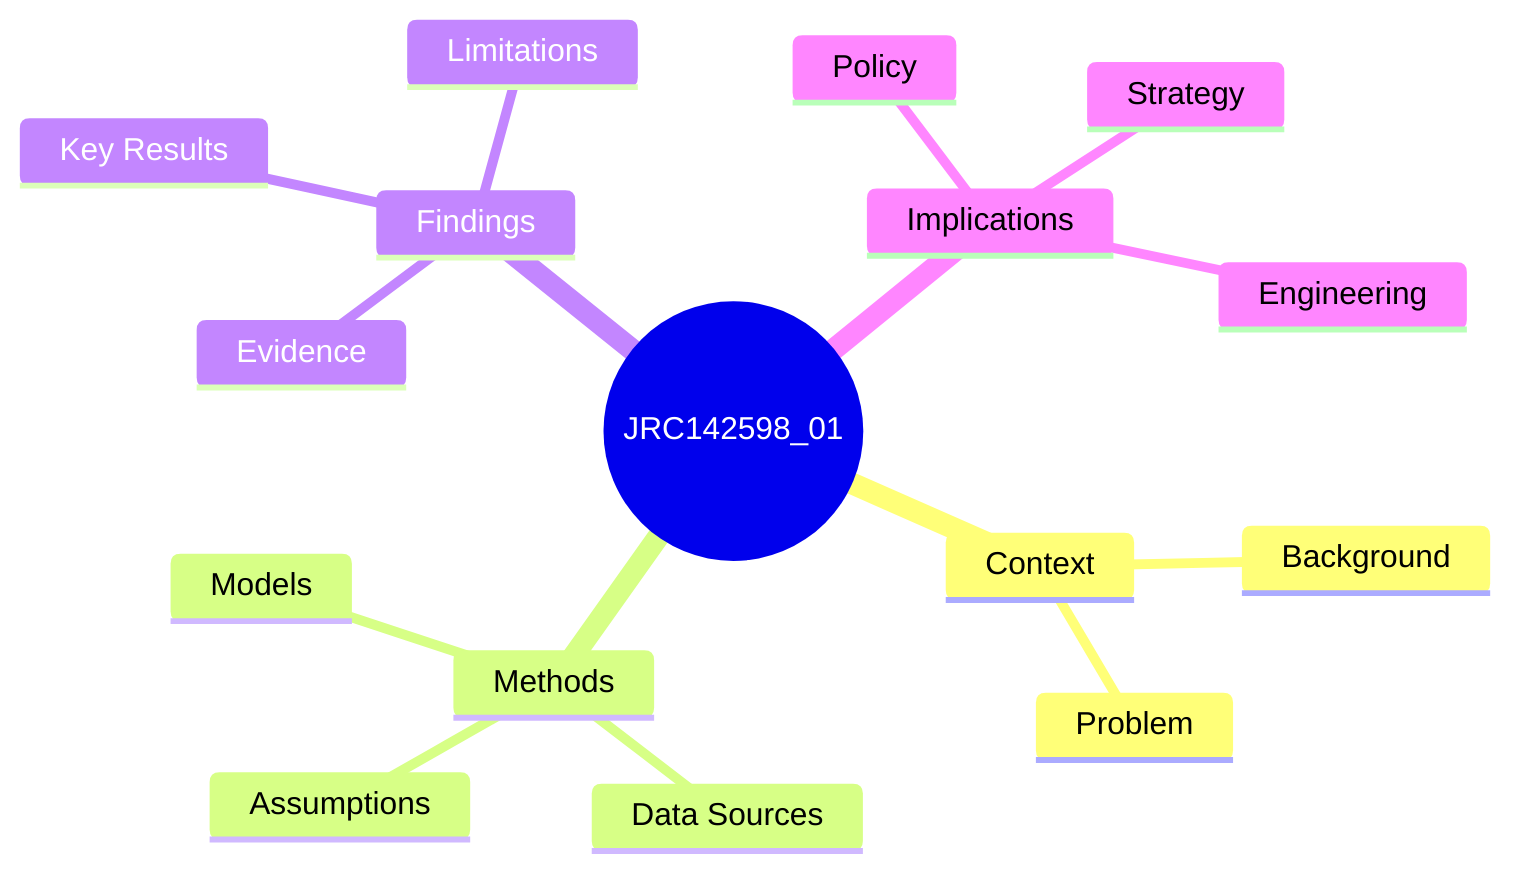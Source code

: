 mindmap
  root((JRC142598_01))
    Context
      Background
      Problem
    Methods
      Data Sources
      Models
      Assumptions
    Findings
      Key Results
      Evidence
      Limitations
    Implications
      Policy
      Strategy
      Engineering